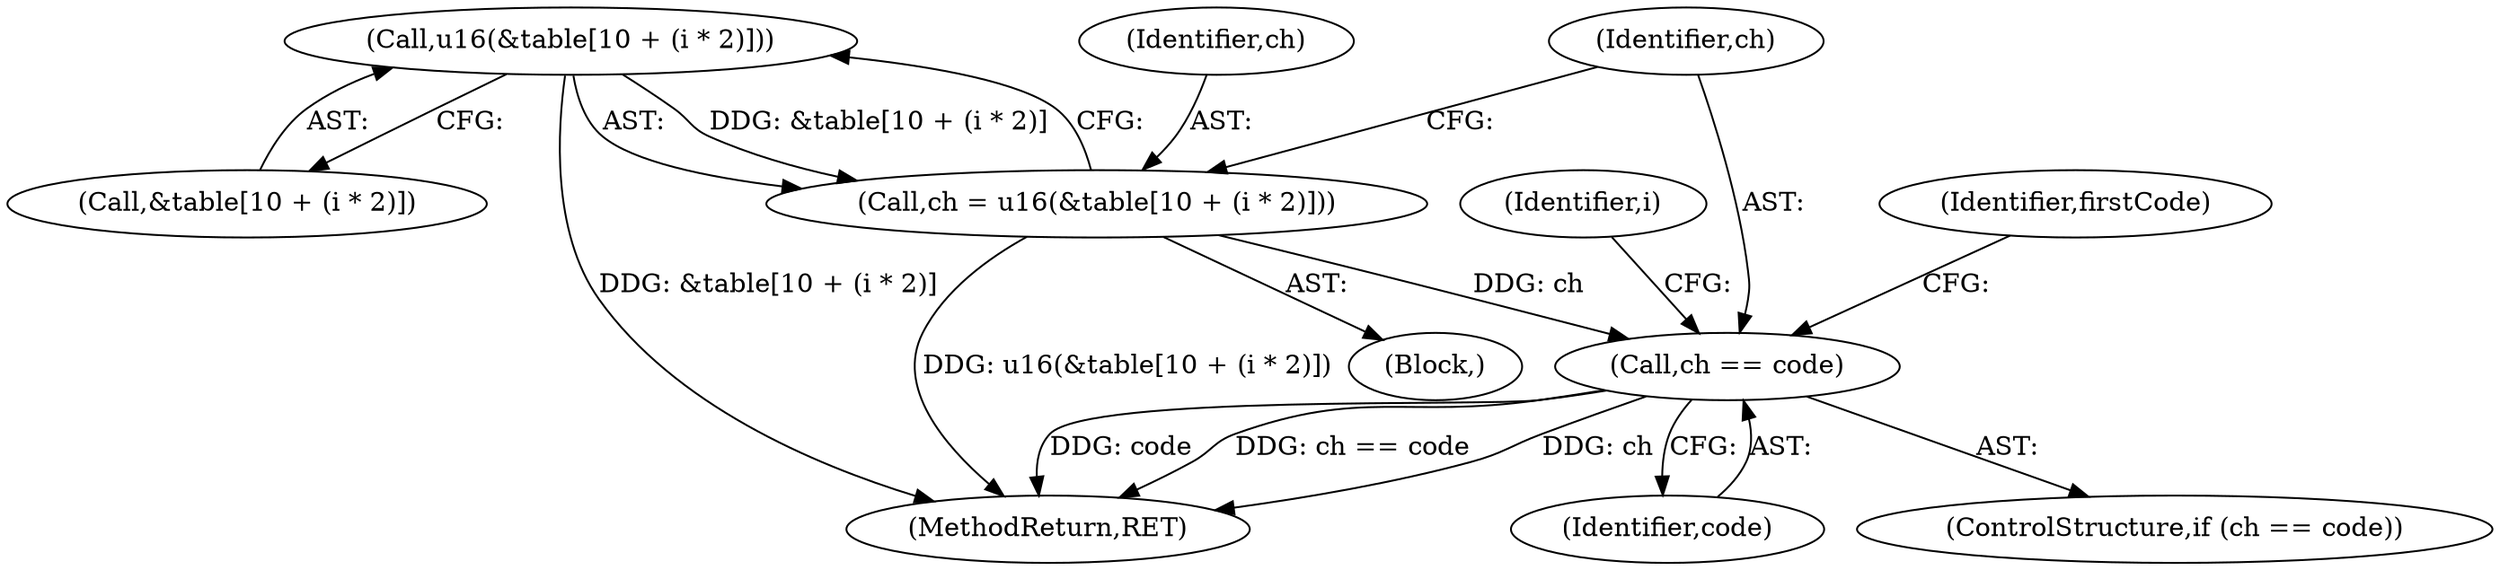 digraph "0_ghostscript_961b10cdd71403072fb99401a45f3bef6ce53626@array" {
"1000768" [label="(Call,u16(&table[10 + (i * 2)]))"];
"1000766" [label="(Call,ch = u16(&table[10 + (i * 2)]))"];
"1000778" [label="(Call,ch == code)"];
"1000769" [label="(Call,&table[10 + (i * 2)])"];
"1000778" [label="(Call,ch == code)"];
"1000878" [label="(MethodReturn,RET)"];
"1000767" [label="(Identifier,ch)"];
"1000780" [label="(Identifier,code)"];
"1000779" [label="(Identifier,ch)"];
"1000783" [label="(Identifier,firstCode)"];
"1000766" [label="(Call,ch = u16(&table[10 + (i * 2)]))"];
"1000768" [label="(Call,u16(&table[10 + (i * 2)]))"];
"1000765" [label="(Block,)"];
"1000764" [label="(Identifier,i)"];
"1000777" [label="(ControlStructure,if (ch == code))"];
"1000768" -> "1000766"  [label="AST: "];
"1000768" -> "1000769"  [label="CFG: "];
"1000769" -> "1000768"  [label="AST: "];
"1000766" -> "1000768"  [label="CFG: "];
"1000768" -> "1000878"  [label="DDG: &table[10 + (i * 2)]"];
"1000768" -> "1000766"  [label="DDG: &table[10 + (i * 2)]"];
"1000766" -> "1000765"  [label="AST: "];
"1000767" -> "1000766"  [label="AST: "];
"1000779" -> "1000766"  [label="CFG: "];
"1000766" -> "1000878"  [label="DDG: u16(&table[10 + (i * 2)])"];
"1000766" -> "1000778"  [label="DDG: ch"];
"1000778" -> "1000777"  [label="AST: "];
"1000778" -> "1000780"  [label="CFG: "];
"1000779" -> "1000778"  [label="AST: "];
"1000780" -> "1000778"  [label="AST: "];
"1000783" -> "1000778"  [label="CFG: "];
"1000764" -> "1000778"  [label="CFG: "];
"1000778" -> "1000878"  [label="DDG: code"];
"1000778" -> "1000878"  [label="DDG: ch == code"];
"1000778" -> "1000878"  [label="DDG: ch"];
}
